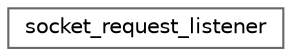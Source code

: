 digraph "Graphical Class Hierarchy"
{
 // LATEX_PDF_SIZE
  bgcolor="transparent";
  edge [fontname=Helvetica,fontsize=10,labelfontname=Helvetica,labelfontsize=10];
  node [fontname=Helvetica,fontsize=10,shape=box,height=0.2,width=0.4];
  rankdir="LR";
  Node0 [id="Node000000",label="socket_request_listener",height=0.2,width=0.4,color="grey40", fillcolor="white", style="filled",URL="$structsocket__request__listener.html",tooltip="Structure to hold socket request listener information."];
}
